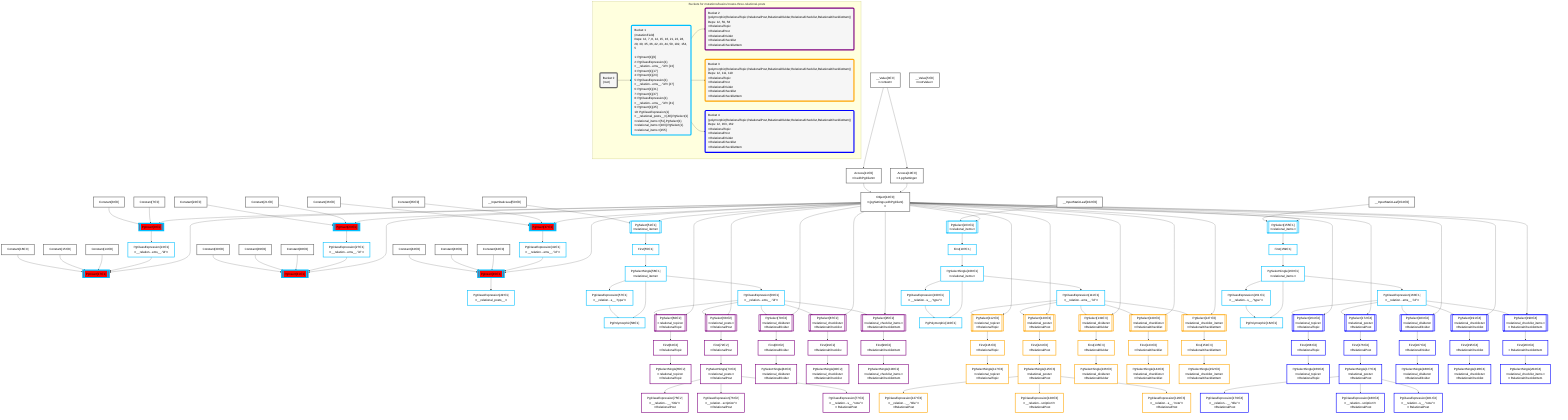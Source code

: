 graph TD
    classDef path fill:#eee,stroke:#000,color:#000
    classDef plan fill:#fff,stroke-width:3px,color:#000
    classDef itemplan fill:#fff,stroke-width:6px,color:#000
    classDef sideeffectplan fill:#f00,stroke-width:6px,color:#000
    classDef bucket fill:#f6f6f6,color:#000,stroke-width:6px,text-align:left


    %% define steps
    __Value3["__Value[3∈0]<br />ᐸcontextᐳ"]:::plan
    __Value5["__Value[5∈0]<br />ᐸrootValueᐳ"]:::plan
    Constant7["Constant[7∈0]"]:::plan
    Constant8["Constant[8∈0]"]:::plan
    Access10["Access[10∈0]<br />ᐸ3.pgSettingsᐳ"]:::plan
    Access11["Access[11∈0]<br />ᐸ3.withPgClientᐳ"]:::plan
    Object12["Object[12∈0]<br />ᐸ{pgSettings,withPgClient}ᐳ"]:::plan
    PgInsert9[["PgInsert[9∈1]"]]:::sideeffectplan
    PgClassExpression13["PgClassExpression[13∈1]<br />ᐸ__relation...ems__.”id”ᐳ"]:::plan
    Constant14["Constant[14∈0]"]:::plan
    Constant15["Constant[15∈0]"]:::plan
    Constant16["Constant[16∈0]"]:::plan
    PgInsert17[["PgInsert[17∈1]"]]:::sideeffectplan
    Constant21["Constant[21∈0]"]:::plan
    Constant22["Constant[22∈0]"]:::plan
    PgInsert23[["PgInsert[23∈1]"]]:::sideeffectplan
    PgClassExpression27["PgClassExpression[27∈1]<br />ᐸ__relation...ems__.”id”ᐳ"]:::plan
    Constant28["Constant[28∈0]"]:::plan
    Constant29["Constant[29∈0]"]:::plan
    Constant30["Constant[30∈0]"]:::plan
    PgInsert31[["PgInsert[31∈1]"]]:::sideeffectplan
    Constant35["Constant[35∈0]"]:::plan
    Constant36["Constant[36∈0]"]:::plan
    PgInsert37[["PgInsert[37∈1]"]]:::sideeffectplan
    PgClassExpression41["PgClassExpression[41∈1]<br />ᐸ__relation...ems__.”id”ᐳ"]:::plan
    Constant42["Constant[42∈0]"]:::plan
    Constant43["Constant[43∈0]"]:::plan
    Constant44["Constant[44∈0]"]:::plan
    PgInsert45[["PgInsert[45∈1]"]]:::sideeffectplan
    PgClassExpression49["PgClassExpression[49∈1]<br />ᐸ__relational_posts__ᐳ"]:::plan
    __InputStaticLeaf50["__InputStaticLeaf[50∈0]"]:::plan
    PgSelect51[["PgSelect[51∈1]<br />ᐸrelational_itemsᐳ"]]:::plan
    First55["First[55∈1]"]:::plan
    PgSelectSingle56["PgSelectSingle[56∈1]<br />ᐸrelational_itemsᐳ"]:::plan
    PgClassExpression57["PgClassExpression[57∈1]<br />ᐸ__relation...s__.”type”ᐳ"]:::plan
    PgPolymorphic58["PgPolymorphic[58∈1]"]:::plan
    PgClassExpression59["PgClassExpression[59∈1]<br />ᐸ__relation...ems__.”id”ᐳ"]:::plan
    PgSelect60[["PgSelect[60∈2]<br />ᐸrelational_topicsᐳ<br />ᐳRelationalTopic"]]:::plan
    First64["First[64∈2]<br />ᐳRelationalTopic"]:::plan
    PgSelectSingle65["PgSelectSingle[65∈2]<br />ᐸrelational_topicsᐳ<br />ᐳRelationalTopic"]:::plan
    PgSelect68[["PgSelect[68∈2]<br />ᐸrelational_postsᐳ<br />ᐳRelationalPost"]]:::plan
    First72["First[72∈2]<br />ᐳRelationalPost"]:::plan
    PgSelectSingle73["PgSelectSingle[73∈2]<br />ᐸrelational_postsᐳ<br />ᐳRelationalPost"]:::plan
    PgClassExpression75["PgClassExpression[75∈2]<br />ᐸ__relation...__.”title”ᐳ<br />ᐳRelationalPost"]:::plan
    PgClassExpression76["PgClassExpression[76∈2]<br />ᐸ__relation...scription”ᐳ<br />ᐳRelationalPost"]:::plan
    PgClassExpression77["PgClassExpression[77∈2]<br />ᐸ__relation...s__.”note”ᐳ<br />ᐳRelationalPost"]:::plan
    PgSelect79[["PgSelect[79∈2]<br />ᐸrelational_dividersᐳ<br />ᐳRelationalDivider"]]:::plan
    First83["First[83∈2]<br />ᐳRelationalDivider"]:::plan
    PgSelectSingle84["PgSelectSingle[84∈2]<br />ᐸrelational_dividersᐳ<br />ᐳRelationalDivider"]:::plan
    PgSelect87[["PgSelect[87∈2]<br />ᐸrelational_checklistsᐳ<br />ᐳRelationalChecklist"]]:::plan
    First91["First[91∈2]<br />ᐳRelationalChecklist"]:::plan
    PgSelectSingle92["PgSelectSingle[92∈2]<br />ᐸrelational_checklistsᐳ<br />ᐳRelationalChecklist"]:::plan
    PgSelect95[["PgSelect[95∈2]<br />ᐸrelational_checklist_itemsᐳ<br />ᐳRelationalChecklistItem"]]:::plan
    First99["First[99∈2]<br />ᐳRelationalChecklistItem"]:::plan
    PgSelectSingle100["PgSelectSingle[100∈2]<br />ᐸrelational_checklist_itemsᐳ<br />ᐳRelationalChecklistItem"]:::plan
    __InputStaticLeaf102["__InputStaticLeaf[102∈0]"]:::plan
    PgSelect103[["PgSelect[103∈1]<br />ᐸrelational_itemsᐳ"]]:::plan
    First107["First[107∈1]"]:::plan
    PgSelectSingle108["PgSelectSingle[108∈1]<br />ᐸrelational_itemsᐳ"]:::plan
    PgClassExpression109["PgClassExpression[109∈1]<br />ᐸ__relation...s__.”type”ᐳ"]:::plan
    PgPolymorphic110["PgPolymorphic[110∈1]"]:::plan
    PgClassExpression111["PgClassExpression[111∈1]<br />ᐸ__relation...ems__.”id”ᐳ"]:::plan
    PgSelect112[["PgSelect[112∈3]<br />ᐸrelational_topicsᐳ<br />ᐳRelationalTopic"]]:::plan
    First116["First[116∈3]<br />ᐳRelationalTopic"]:::plan
    PgSelectSingle117["PgSelectSingle[117∈3]<br />ᐸrelational_topicsᐳ<br />ᐳRelationalTopic"]:::plan
    PgSelect120[["PgSelect[120∈3]<br />ᐸrelational_postsᐳ<br />ᐳRelationalPost"]]:::plan
    First124["First[124∈3]<br />ᐳRelationalPost"]:::plan
    PgSelectSingle125["PgSelectSingle[125∈3]<br />ᐸrelational_postsᐳ<br />ᐳRelationalPost"]:::plan
    PgClassExpression127["PgClassExpression[127∈3]<br />ᐸ__relation...__.”title”ᐳ<br />ᐳRelationalPost"]:::plan
    PgClassExpression128["PgClassExpression[128∈3]<br />ᐸ__relation...scription”ᐳ<br />ᐳRelationalPost"]:::plan
    PgClassExpression129["PgClassExpression[129∈3]<br />ᐸ__relation...s__.”note”ᐳ<br />ᐳRelationalPost"]:::plan
    PgSelect131[["PgSelect[131∈3]<br />ᐸrelational_dividersᐳ<br />ᐳRelationalDivider"]]:::plan
    First135["First[135∈3]<br />ᐳRelationalDivider"]:::plan
    PgSelectSingle136["PgSelectSingle[136∈3]<br />ᐸrelational_dividersᐳ<br />ᐳRelationalDivider"]:::plan
    PgSelect139[["PgSelect[139∈3]<br />ᐸrelational_checklistsᐳ<br />ᐳRelationalChecklist"]]:::plan
    First143["First[143∈3]<br />ᐳRelationalChecklist"]:::plan
    PgSelectSingle144["PgSelectSingle[144∈3]<br />ᐸrelational_checklistsᐳ<br />ᐳRelationalChecklist"]:::plan
    PgSelect147[["PgSelect[147∈3]<br />ᐸrelational_checklist_itemsᐳ<br />ᐳRelationalChecklistItem"]]:::plan
    First151["First[151∈3]<br />ᐳRelationalChecklistItem"]:::plan
    PgSelectSingle152["PgSelectSingle[152∈3]<br />ᐸrelational_checklist_itemsᐳ<br />ᐳRelationalChecklistItem"]:::plan
    __InputStaticLeaf154["__InputStaticLeaf[154∈0]"]:::plan
    PgSelect155[["PgSelect[155∈1]<br />ᐸrelational_itemsᐳ"]]:::plan
    First159["First[159∈1]"]:::plan
    PgSelectSingle160["PgSelectSingle[160∈1]<br />ᐸrelational_itemsᐳ"]:::plan
    PgClassExpression161["PgClassExpression[161∈1]<br />ᐸ__relation...s__.”type”ᐳ"]:::plan
    PgPolymorphic162["PgPolymorphic[162∈1]"]:::plan
    PgClassExpression163["PgClassExpression[163∈1]<br />ᐸ__relation...ems__.”id”ᐳ"]:::plan
    PgSelect164[["PgSelect[164∈4]<br />ᐸrelational_topicsᐳ<br />ᐳRelationalTopic"]]:::plan
    First168["First[168∈4]<br />ᐳRelationalTopic"]:::plan
    PgSelectSingle169["PgSelectSingle[169∈4]<br />ᐸrelational_topicsᐳ<br />ᐳRelationalTopic"]:::plan
    PgSelect172[["PgSelect[172∈4]<br />ᐸrelational_postsᐳ<br />ᐳRelationalPost"]]:::plan
    First176["First[176∈4]<br />ᐳRelationalPost"]:::plan
    PgSelectSingle177["PgSelectSingle[177∈4]<br />ᐸrelational_postsᐳ<br />ᐳRelationalPost"]:::plan
    PgClassExpression179["PgClassExpression[179∈4]<br />ᐸ__relation...__.”title”ᐳ<br />ᐳRelationalPost"]:::plan
    PgClassExpression180["PgClassExpression[180∈4]<br />ᐸ__relation...scription”ᐳ<br />ᐳRelationalPost"]:::plan
    PgClassExpression181["PgClassExpression[181∈4]<br />ᐸ__relation...s__.”note”ᐳ<br />ᐳRelationalPost"]:::plan
    PgSelect183[["PgSelect[183∈4]<br />ᐸrelational_dividersᐳ<br />ᐳRelationalDivider"]]:::plan
    First187["First[187∈4]<br />ᐳRelationalDivider"]:::plan
    PgSelectSingle188["PgSelectSingle[188∈4]<br />ᐸrelational_dividersᐳ<br />ᐳRelationalDivider"]:::plan
    PgSelect191[["PgSelect[191∈4]<br />ᐸrelational_checklistsᐳ<br />ᐳRelationalChecklist"]]:::plan
    First195["First[195∈4]<br />ᐳRelationalChecklist"]:::plan
    PgSelectSingle196["PgSelectSingle[196∈4]<br />ᐸrelational_checklistsᐳ<br />ᐳRelationalChecklist"]:::plan
    PgSelect199[["PgSelect[199∈4]<br />ᐸrelational_checklist_itemsᐳ<br />ᐳRelationalChecklistItem"]]:::plan
    First203["First[203∈4]<br />ᐳRelationalChecklistItem"]:::plan
    PgSelectSingle204["PgSelectSingle[204∈4]<br />ᐸrelational_checklist_itemsᐳ<br />ᐳRelationalChecklistItem"]:::plan

    %% plan dependencies
    __Value3 --> Access10
    __Value3 --> Access11
    Access10 & Access11 --> Object12
    Object12 & Constant7 & Constant8 --> PgInsert9
    PgInsert9 --> PgClassExpression13
    Object12 & PgClassExpression13 & Constant14 & Constant15 & Constant16 --> PgInsert17
    Object12 & Constant21 & Constant22 --> PgInsert23
    PgInsert23 --> PgClassExpression27
    Object12 & PgClassExpression27 & Constant28 & Constant29 & Constant30 --> PgInsert31
    Object12 & Constant35 & Constant36 --> PgInsert37
    PgInsert37 --> PgClassExpression41
    Object12 & PgClassExpression41 & Constant42 & Constant43 & Constant44 --> PgInsert45
    PgInsert45 --> PgClassExpression49
    Object12 & __InputStaticLeaf50 --> PgSelect51
    PgSelect51 --> First55
    First55 --> PgSelectSingle56
    PgSelectSingle56 --> PgClassExpression57
    PgSelectSingle56 & PgClassExpression57 --> PgPolymorphic58
    PgSelectSingle56 --> PgClassExpression59
    Object12 & PgClassExpression59 --> PgSelect60
    PgSelect60 --> First64
    First64 --> PgSelectSingle65
    Object12 & PgClassExpression59 --> PgSelect68
    PgSelect68 --> First72
    First72 --> PgSelectSingle73
    PgSelectSingle73 --> PgClassExpression75
    PgSelectSingle73 --> PgClassExpression76
    PgSelectSingle73 --> PgClassExpression77
    Object12 & PgClassExpression59 --> PgSelect79
    PgSelect79 --> First83
    First83 --> PgSelectSingle84
    Object12 & PgClassExpression59 --> PgSelect87
    PgSelect87 --> First91
    First91 --> PgSelectSingle92
    Object12 & PgClassExpression59 --> PgSelect95
    PgSelect95 --> First99
    First99 --> PgSelectSingle100
    Object12 & __InputStaticLeaf102 --> PgSelect103
    PgSelect103 --> First107
    First107 --> PgSelectSingle108
    PgSelectSingle108 --> PgClassExpression109
    PgSelectSingle108 & PgClassExpression109 --> PgPolymorphic110
    PgSelectSingle108 --> PgClassExpression111
    Object12 & PgClassExpression111 --> PgSelect112
    PgSelect112 --> First116
    First116 --> PgSelectSingle117
    Object12 & PgClassExpression111 --> PgSelect120
    PgSelect120 --> First124
    First124 --> PgSelectSingle125
    PgSelectSingle125 --> PgClassExpression127
    PgSelectSingle125 --> PgClassExpression128
    PgSelectSingle125 --> PgClassExpression129
    Object12 & PgClassExpression111 --> PgSelect131
    PgSelect131 --> First135
    First135 --> PgSelectSingle136
    Object12 & PgClassExpression111 --> PgSelect139
    PgSelect139 --> First143
    First143 --> PgSelectSingle144
    Object12 & PgClassExpression111 --> PgSelect147
    PgSelect147 --> First151
    First151 --> PgSelectSingle152
    Object12 & __InputStaticLeaf154 --> PgSelect155
    PgSelect155 --> First159
    First159 --> PgSelectSingle160
    PgSelectSingle160 --> PgClassExpression161
    PgSelectSingle160 & PgClassExpression161 --> PgPolymorphic162
    PgSelectSingle160 --> PgClassExpression163
    Object12 & PgClassExpression163 --> PgSelect164
    PgSelect164 --> First168
    First168 --> PgSelectSingle169
    Object12 & PgClassExpression163 --> PgSelect172
    PgSelect172 --> First176
    First176 --> PgSelectSingle177
    PgSelectSingle177 --> PgClassExpression179
    PgSelectSingle177 --> PgClassExpression180
    PgSelectSingle177 --> PgClassExpression181
    Object12 & PgClassExpression163 --> PgSelect183
    PgSelect183 --> First187
    First187 --> PgSelectSingle188
    Object12 & PgClassExpression163 --> PgSelect191
    PgSelect191 --> First195
    First195 --> PgSelectSingle196
    Object12 & PgClassExpression163 --> PgSelect199
    PgSelect199 --> First203
    First203 --> PgSelectSingle204

    subgraph "Buckets for mutations/basics/create-three-relational-posts"
    Bucket0("Bucket 0<br />(root)"):::bucket
    classDef bucket0 stroke:#696969
    class Bucket0,__Value3,__Value5,Constant7,Constant8,Access10,Access11,Object12,Constant14,Constant15,Constant16,Constant21,Constant22,Constant28,Constant29,Constant30,Constant35,Constant36,Constant42,Constant43,Constant44,__InputStaticLeaf50,__InputStaticLeaf102,__InputStaticLeaf154 bucket0
    Bucket1("Bucket 1<br />(mutationField)<br />Deps: 12, 7, 8, 14, 15, 16, 21, 22, 28, 29, 30, 35, 36, 42, 43, 44, 50, 102, 154, 5<br /><br />1: PgInsert{1}[9]<br />2: PgClassExpression{1}ᐸ__relation...ems__.”id”ᐳ[13]<br />3: PgInsert{1}[17]<br />4: PgInsert{1}[23]<br />5: PgClassExpression{1}ᐸ__relation...ems__.”id”ᐳ[27]<br />6: PgInsert{1}[31]<br />7: PgInsert{1}[37]<br />8: PgClassExpression{1}ᐸ__relation...ems__.”id”ᐳ[41]<br />9: PgInsert{1}[45]<br />10: PgClassExpression{1}ᐸ__relational_posts__ᐳ[49],PgSelect{1}ᐸrelational_itemsᐳ[51],PgSelect{1}ᐸrelational_itemsᐳ[103],PgSelect{1}ᐸrelational_itemsᐳ[155]"):::bucket
    classDef bucket1 stroke:#00bfff
    class Bucket1,PgInsert9,PgClassExpression13,PgInsert17,PgInsert23,PgClassExpression27,PgInsert31,PgInsert37,PgClassExpression41,PgInsert45,PgClassExpression49,PgSelect51,First55,PgSelectSingle56,PgClassExpression57,PgPolymorphic58,PgClassExpression59,PgSelect103,First107,PgSelectSingle108,PgClassExpression109,PgPolymorphic110,PgClassExpression111,PgSelect155,First159,PgSelectSingle160,PgClassExpression161,PgPolymorphic162,PgClassExpression163 bucket1
    Bucket2("Bucket 2<br />(polymorphic(RelationalTopic,RelationalPost,RelationalDivider,RelationalChecklist,RelationalChecklistItem))<br />Deps: 12, 59, 58<br />ᐳRelationalTopic<br />ᐳRelationalPost<br />ᐳRelationalDivider<br />ᐳRelationalChecklist<br />ᐳRelationalChecklistItem"):::bucket
    classDef bucket2 stroke:#7f007f
    class Bucket2,PgSelect60,First64,PgSelectSingle65,PgSelect68,First72,PgSelectSingle73,PgClassExpression75,PgClassExpression76,PgClassExpression77,PgSelect79,First83,PgSelectSingle84,PgSelect87,First91,PgSelectSingle92,PgSelect95,First99,PgSelectSingle100 bucket2
    Bucket3("Bucket 3<br />(polymorphic(RelationalTopic,RelationalPost,RelationalDivider,RelationalChecklist,RelationalChecklistItem))<br />Deps: 12, 111, 110<br />ᐳRelationalTopic<br />ᐳRelationalPost<br />ᐳRelationalDivider<br />ᐳRelationalChecklist<br />ᐳRelationalChecklistItem"):::bucket
    classDef bucket3 stroke:#ffa500
    class Bucket3,PgSelect112,First116,PgSelectSingle117,PgSelect120,First124,PgSelectSingle125,PgClassExpression127,PgClassExpression128,PgClassExpression129,PgSelect131,First135,PgSelectSingle136,PgSelect139,First143,PgSelectSingle144,PgSelect147,First151,PgSelectSingle152 bucket3
    Bucket4("Bucket 4<br />(polymorphic(RelationalTopic,RelationalPost,RelationalDivider,RelationalChecklist,RelationalChecklistItem))<br />Deps: 12, 163, 162<br />ᐳRelationalTopic<br />ᐳRelationalPost<br />ᐳRelationalDivider<br />ᐳRelationalChecklist<br />ᐳRelationalChecklistItem"):::bucket
    classDef bucket4 stroke:#0000ff
    class Bucket4,PgSelect164,First168,PgSelectSingle169,PgSelect172,First176,PgSelectSingle177,PgClassExpression179,PgClassExpression180,PgClassExpression181,PgSelect183,First187,PgSelectSingle188,PgSelect191,First195,PgSelectSingle196,PgSelect199,First203,PgSelectSingle204 bucket4
    Bucket0 --> Bucket1
    Bucket1 --> Bucket2 & Bucket3 & Bucket4
    end